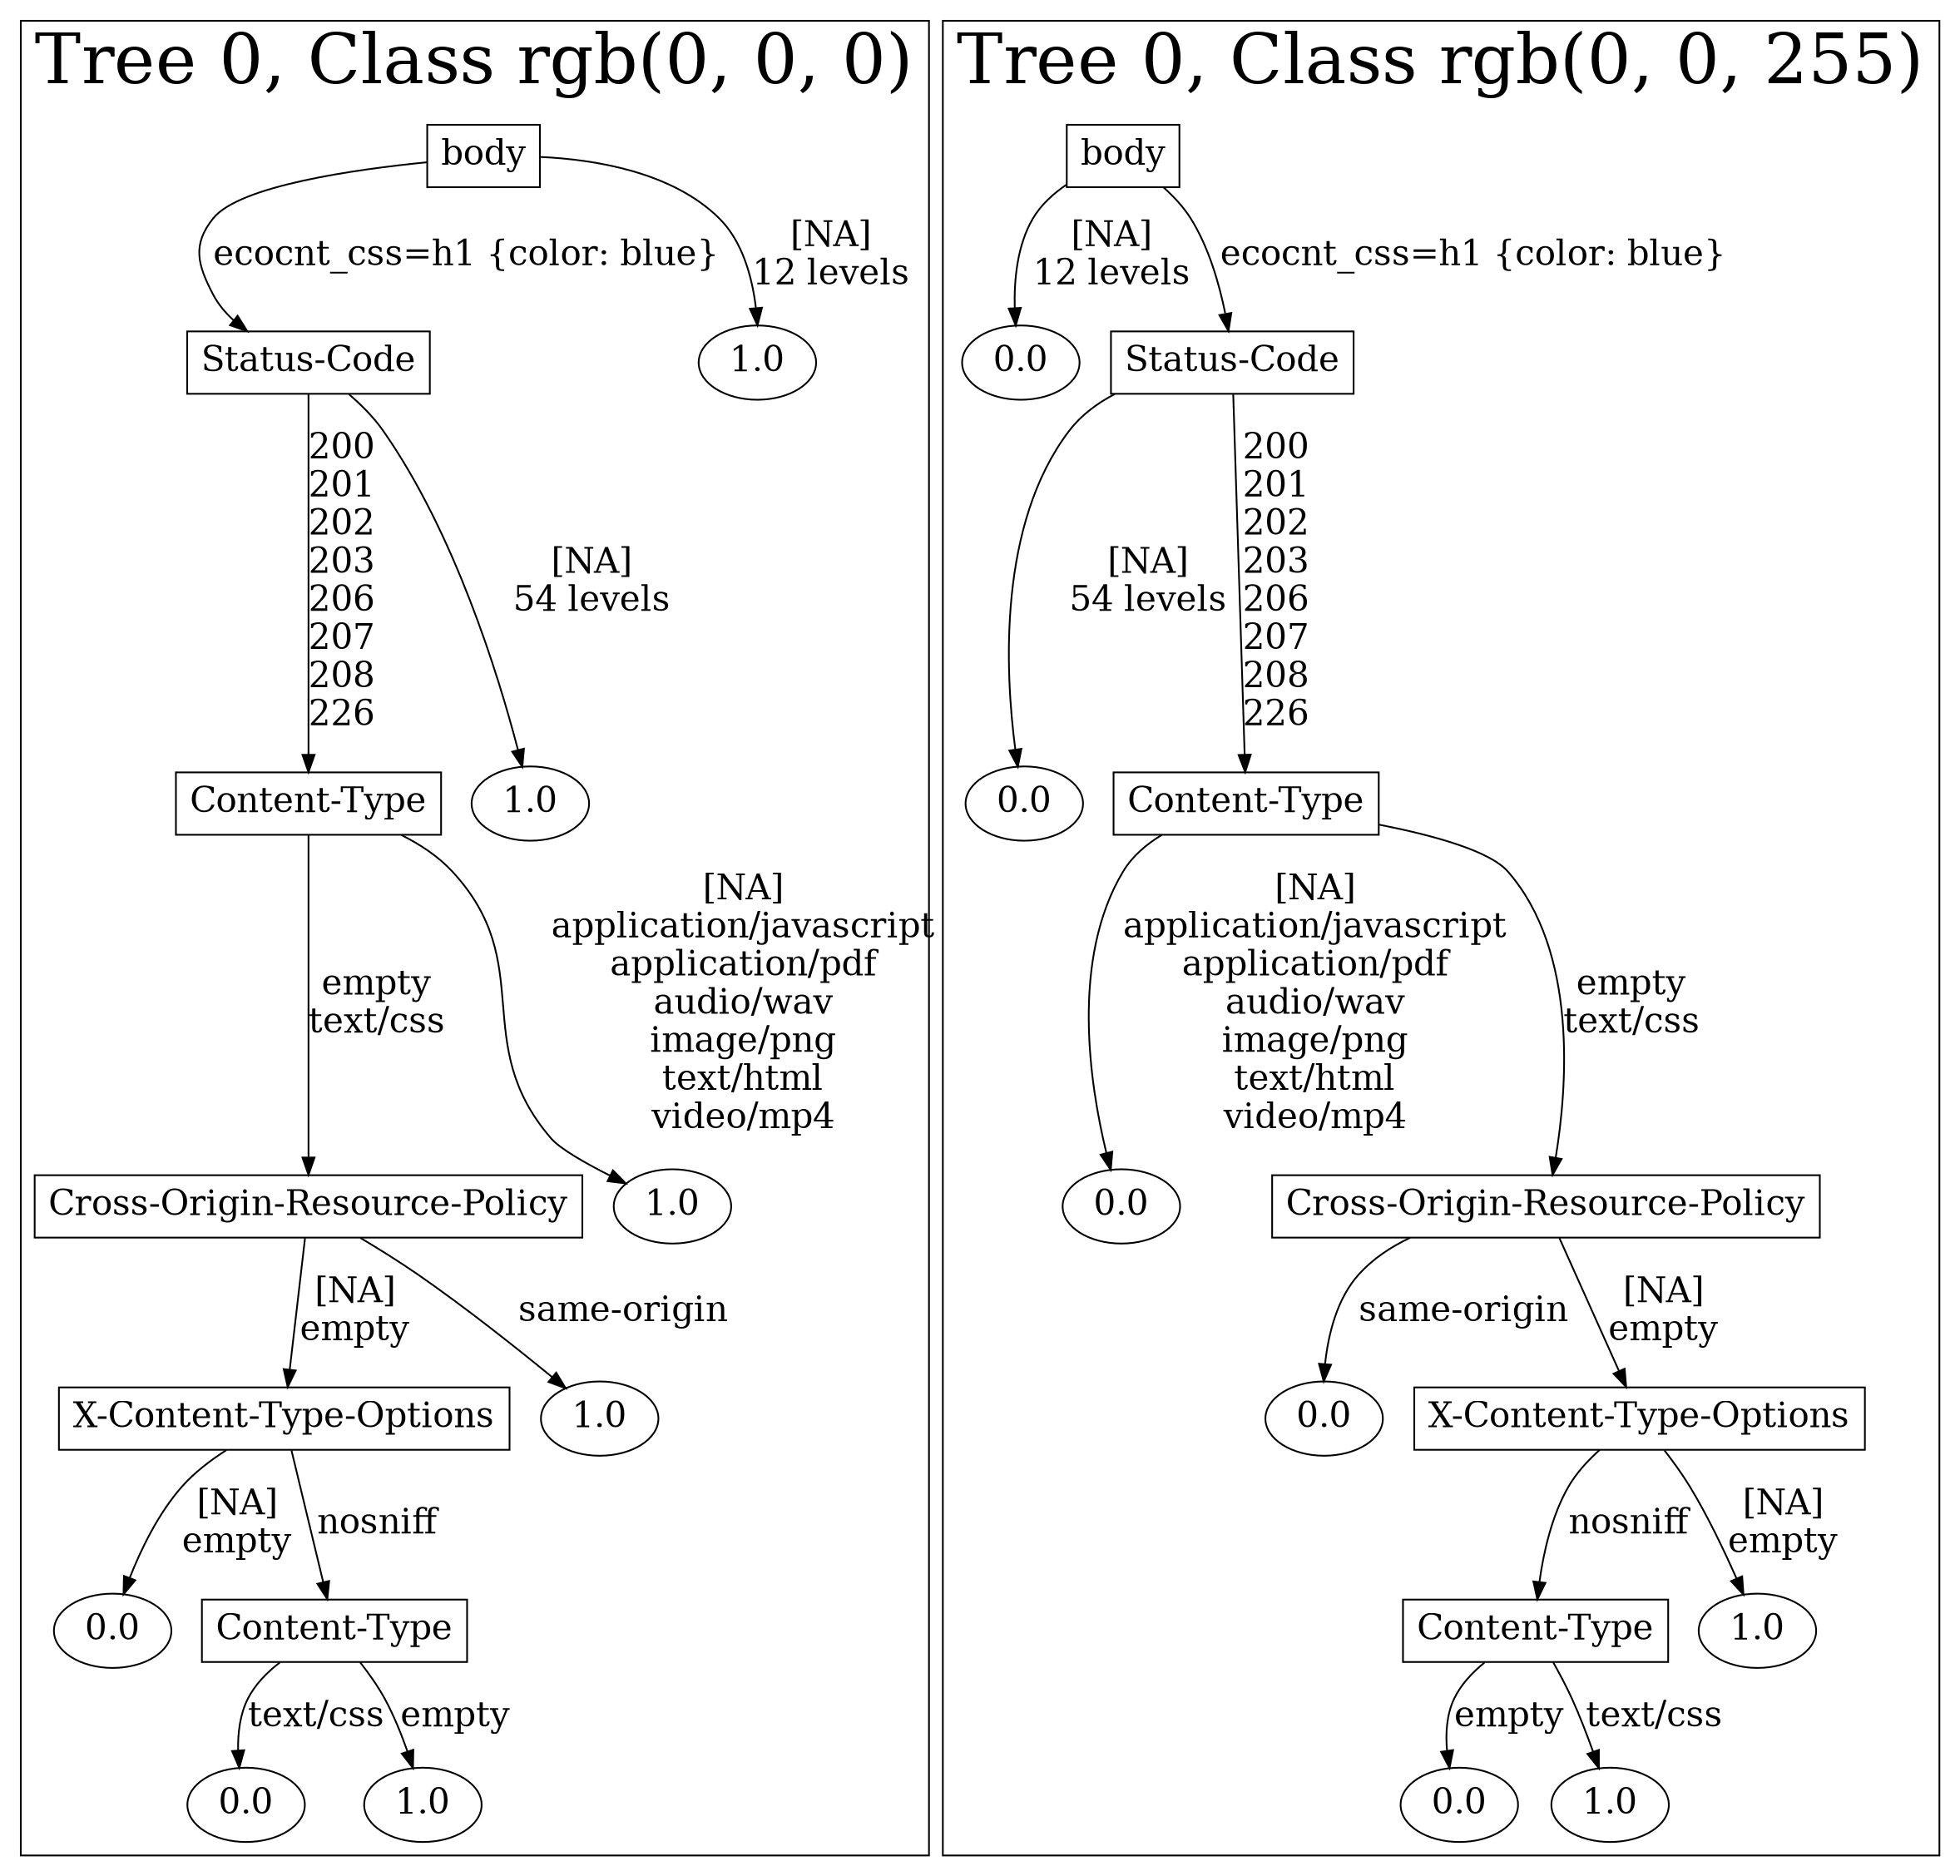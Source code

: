 /*
Generated by:
    http://https://github.com/h2oai/h2o-3/tree/master/h2o-genmodel/src/main/java/hex/genmodel/tools/PrintMojo.java
*/

/*
On a mac:

$ brew install graphviz
$ dot -Tpng file.gv -o file.png
$ open file.png
*/

digraph G {

subgraph cluster_0 {
/* Nodes */

/* Level 0 */
{
"SG_0_Node_0" [shape=box, fontsize=20, label="body"]
}

/* Level 1 */
{
"SG_0_Node_1" [shape=box, fontsize=20, label="Status-Code"]
"SG_0_Node_6" [fontsize=20, label="1.0"]
}

/* Level 2 */
{
"SG_0_Node_2" [shape=box, fontsize=20, label="Content-Type"]
"SG_0_Node_7" [fontsize=20, label="1.0"]
}

/* Level 3 */
{
"SG_0_Node_3" [shape=box, fontsize=20, label="Cross-Origin-Resource-Policy"]
"SG_0_Node_8" [fontsize=20, label="1.0"]
}

/* Level 4 */
{
"SG_0_Node_4" [shape=box, fontsize=20, label="X-Content-Type-Options"]
"SG_0_Node_9" [fontsize=20, label="1.0"]
}

/* Level 5 */
{
"SG_0_Node_10" [fontsize=20, label="0.0"]
"SG_0_Node_5" [shape=box, fontsize=20, label="Content-Type"]
}

/* Level 6 */
{
"SG_0_Node_11" [fontsize=20, label="0.0"]
"SG_0_Node_12" [fontsize=20, label="1.0"]
}

/* Edges */
"SG_0_Node_0" -> "SG_0_Node_1" [fontsize=20, label="ecocnt_css=h1 {color: blue}
"]
"SG_0_Node_0" -> "SG_0_Node_6" [fontsize=20, label="[NA]
12 levels
"]
"SG_0_Node_1" -> "SG_0_Node_2" [fontsize=20, label="200
201
202
203
206
207
208
226
"]
"SG_0_Node_1" -> "SG_0_Node_7" [fontsize=20, label="[NA]
54 levels
"]
"SG_0_Node_2" -> "SG_0_Node_3" [fontsize=20, label="empty
text/css
"]
"SG_0_Node_2" -> "SG_0_Node_8" [fontsize=20, label="[NA]
application/javascript
application/pdf
audio/wav
image/png
text/html
video/mp4
"]
"SG_0_Node_3" -> "SG_0_Node_4" [fontsize=20, label="[NA]
empty
"]
"SG_0_Node_3" -> "SG_0_Node_9" [fontsize=20, label="same-origin
"]
"SG_0_Node_4" -> "SG_0_Node_10" [fontsize=20, label="[NA]
empty
"]
"SG_0_Node_4" -> "SG_0_Node_5" [fontsize=20, label="nosniff
"]
"SG_0_Node_5" -> "SG_0_Node_11" [fontsize=20, label="text/css
"]
"SG_0_Node_5" -> "SG_0_Node_12" [fontsize=20, label="empty
"]

fontsize=40
label="Tree 0, Class rgb(0, 0, 0)"
}

subgraph cluster_1 {
/* Nodes */

/* Level 0 */
{
"SG_1_Node_0" [shape=box, fontsize=20, label="body"]
}

/* Level 1 */
{
"SG_1_Node_6" [fontsize=20, label="0.0"]
"SG_1_Node_1" [shape=box, fontsize=20, label="Status-Code"]
}

/* Level 2 */
{
"SG_1_Node_7" [fontsize=20, label="0.0"]
"SG_1_Node_2" [shape=box, fontsize=20, label="Content-Type"]
}

/* Level 3 */
{
"SG_1_Node_8" [fontsize=20, label="0.0"]
"SG_1_Node_3" [shape=box, fontsize=20, label="Cross-Origin-Resource-Policy"]
}

/* Level 4 */
{
"SG_1_Node_9" [fontsize=20, label="0.0"]
"SG_1_Node_4" [shape=box, fontsize=20, label="X-Content-Type-Options"]
}

/* Level 5 */
{
"SG_1_Node_5" [shape=box, fontsize=20, label="Content-Type"]
"SG_1_Node_10" [fontsize=20, label="1.0"]
}

/* Level 6 */
{
"SG_1_Node_11" [fontsize=20, label="0.0"]
"SG_1_Node_12" [fontsize=20, label="1.0"]
}

/* Edges */
"SG_1_Node_0" -> "SG_1_Node_6" [fontsize=20, label="[NA]
12 levels
"]
"SG_1_Node_0" -> "SG_1_Node_1" [fontsize=20, label="ecocnt_css=h1 {color: blue}
"]
"SG_1_Node_1" -> "SG_1_Node_7" [fontsize=20, label="[NA]
54 levels
"]
"SG_1_Node_1" -> "SG_1_Node_2" [fontsize=20, label="200
201
202
203
206
207
208
226
"]
"SG_1_Node_2" -> "SG_1_Node_8" [fontsize=20, label="[NA]
application/javascript
application/pdf
audio/wav
image/png
text/html
video/mp4
"]
"SG_1_Node_2" -> "SG_1_Node_3" [fontsize=20, label="empty
text/css
"]
"SG_1_Node_3" -> "SG_1_Node_9" [fontsize=20, label="same-origin
"]
"SG_1_Node_3" -> "SG_1_Node_4" [fontsize=20, label="[NA]
empty
"]
"SG_1_Node_4" -> "SG_1_Node_5" [fontsize=20, label="nosniff
"]
"SG_1_Node_4" -> "SG_1_Node_10" [fontsize=20, label="[NA]
empty
"]
"SG_1_Node_5" -> "SG_1_Node_11" [fontsize=20, label="empty
"]
"SG_1_Node_5" -> "SG_1_Node_12" [fontsize=20, label="text/css
"]

fontsize=40
label="Tree 0, Class rgb(0, 0, 255)"
}

}

